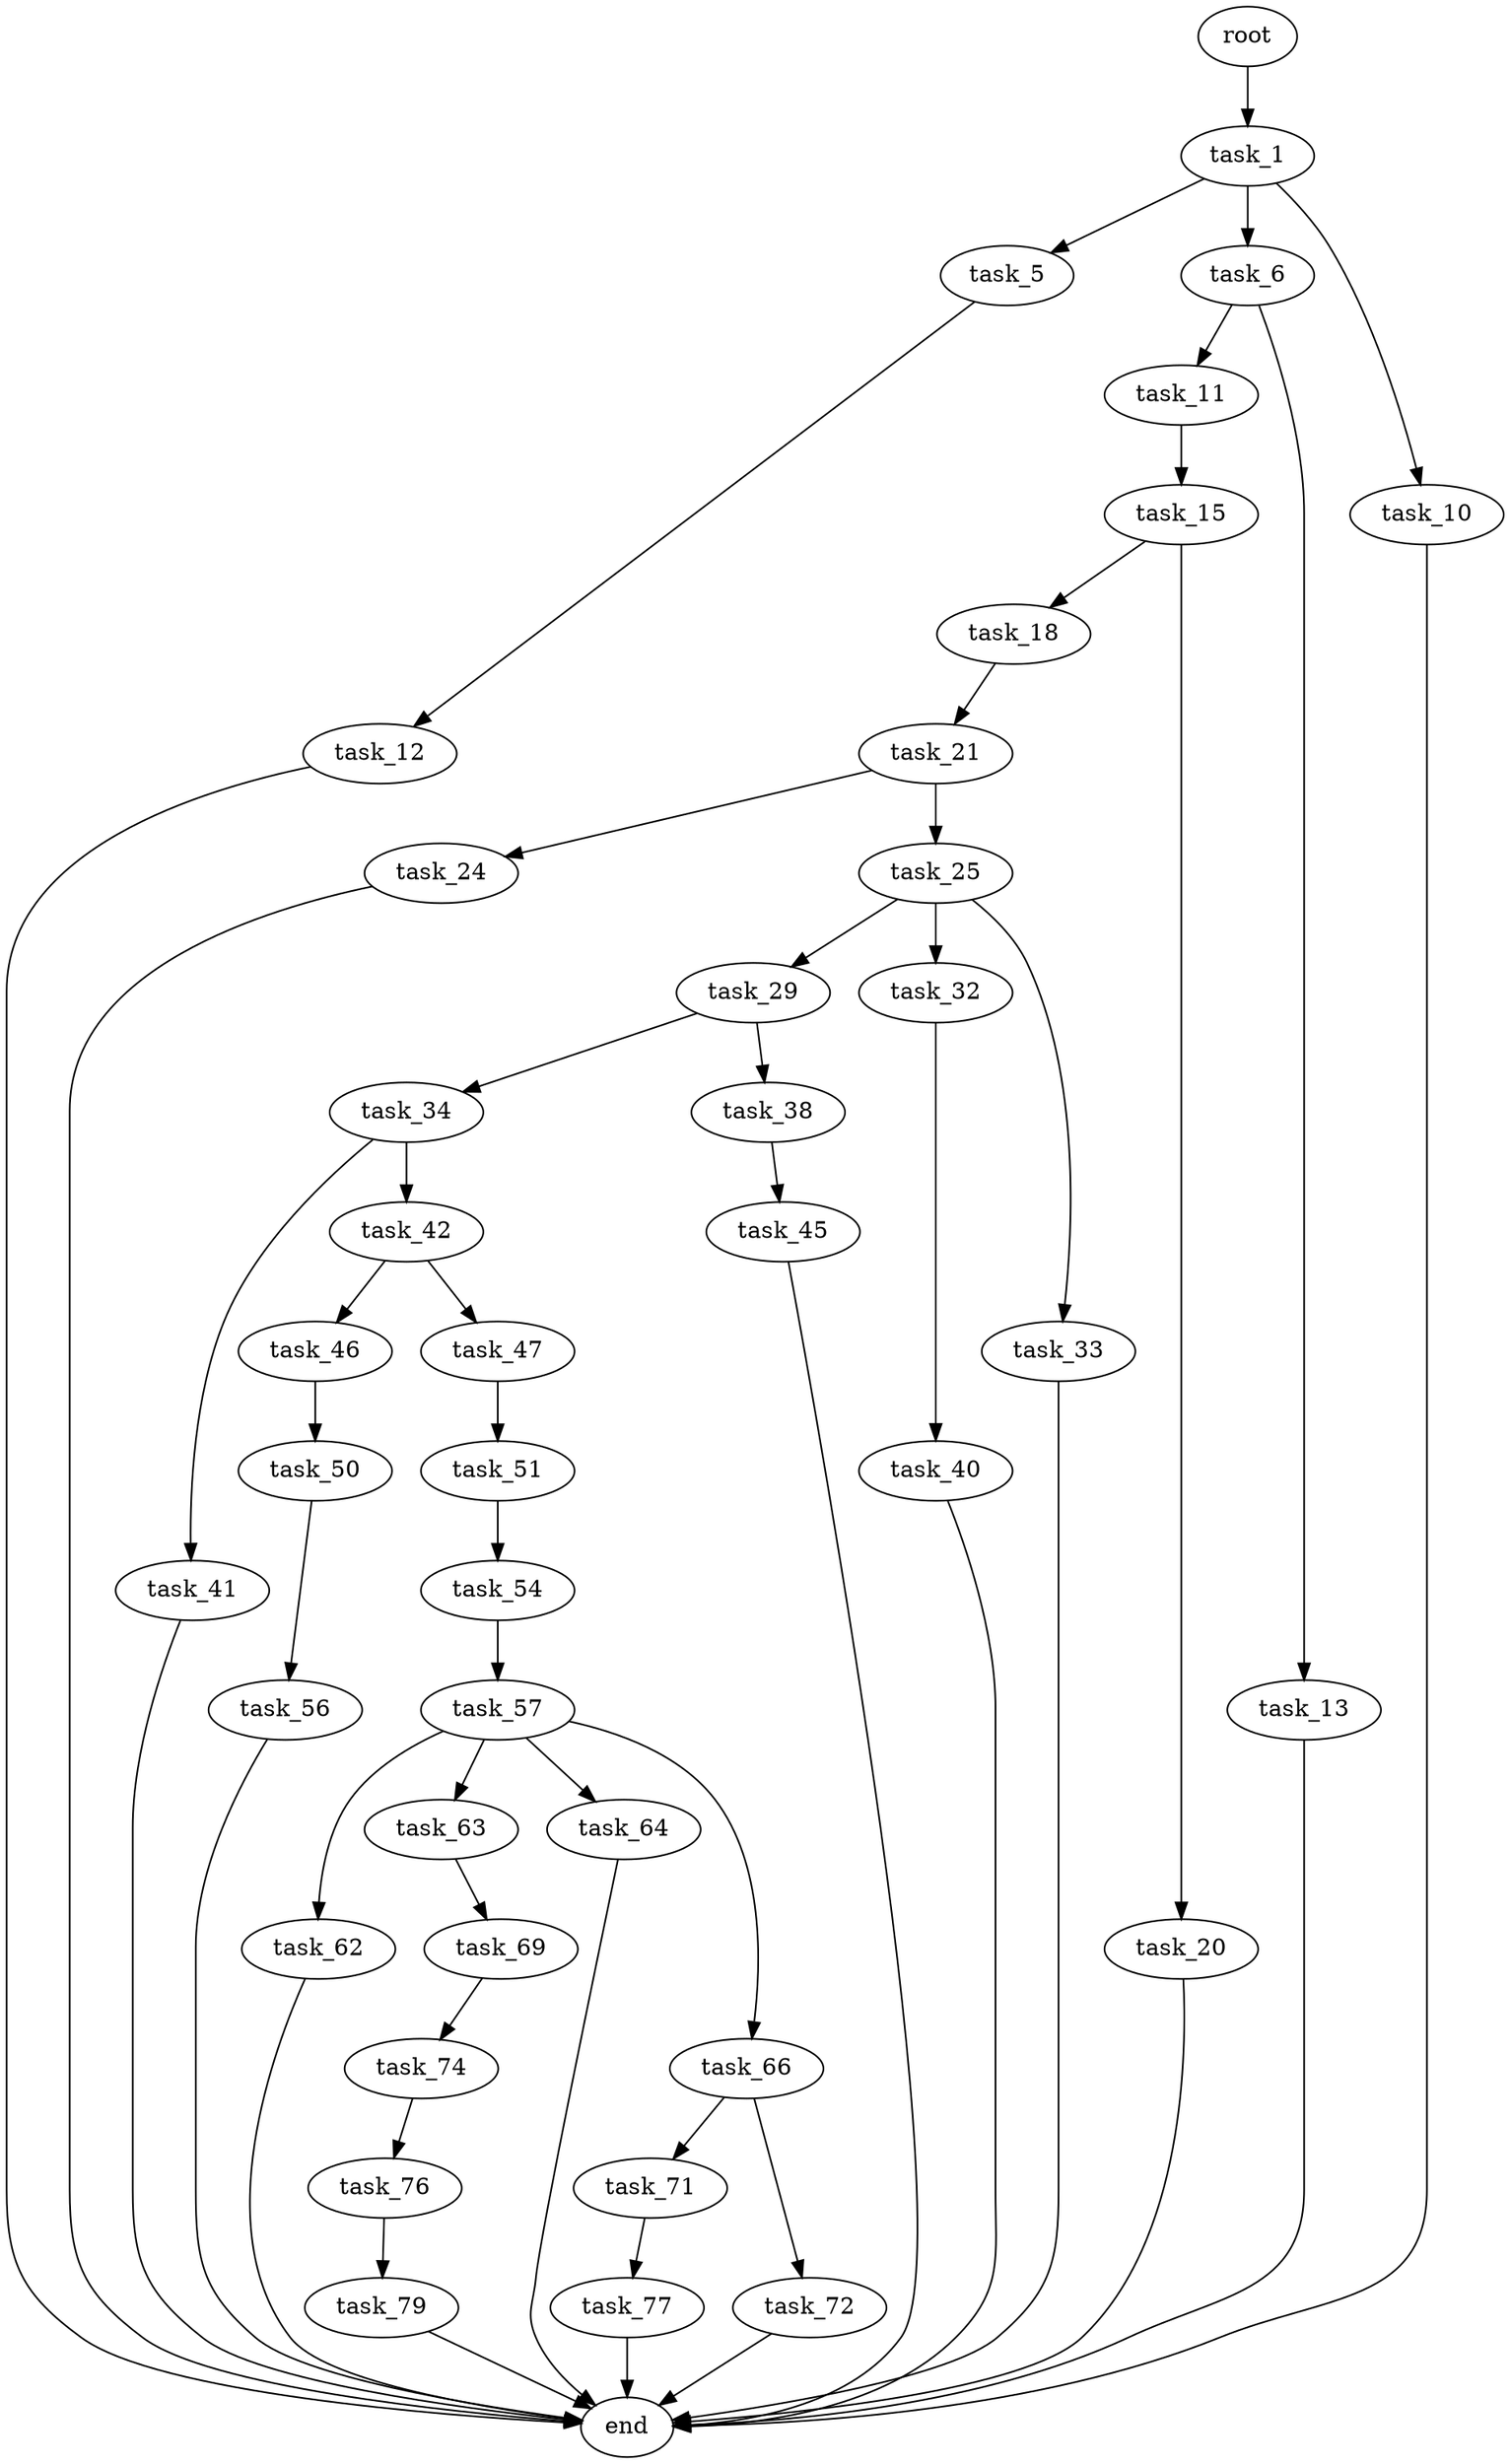 digraph G {
  root [size="0.000000"];
  task_1 [size="105741409791.000000"];
  task_5 [size="1291511898.000000"];
  task_6 [size="76559948390.000000"];
  task_10 [size="782757789696.000000"];
  task_11 [size="9141642244.000000"];
  task_12 [size="289270954835.000000"];
  task_13 [size="31462147736.000000"];
  task_15 [size="231928233984.000000"];
  task_18 [size="28991029248.000000"];
  task_20 [size="68719476736.000000"];
  task_21 [size="28991029248.000000"];
  task_24 [size="448837816679.000000"];
  task_25 [size="281567512310.000000"];
  task_29 [size="310824274038.000000"];
  task_32 [size="368293445632.000000"];
  task_33 [size="3386210080.000000"];
  task_34 [size="1143731288.000000"];
  task_38 [size="6423264442.000000"];
  task_40 [size="544497546464.000000"];
  task_41 [size="549755813888.000000"];
  task_42 [size="8589934592.000000"];
  task_45 [size="666621058089.000000"];
  task_46 [size="134217728000.000000"];
  task_47 [size="11073591909.000000"];
  task_50 [size="7530610193.000000"];
  task_51 [size="1770378951.000000"];
  task_54 [size="615497313770.000000"];
  task_56 [size="130009658224.000000"];
  task_57 [size="48841507617.000000"];
  task_62 [size="1412560140708.000000"];
  task_63 [size="43100976148.000000"];
  task_64 [size="188992171187.000000"];
  task_66 [size="8589934592.000000"];
  task_69 [size="1149573778.000000"];
  task_71 [size="189028301756.000000"];
  task_72 [size="1900485142.000000"];
  task_74 [size="549755813888.000000"];
  task_76 [size="97473554460.000000"];
  task_77 [size="28991029248.000000"];
  task_79 [size="80725505440.000000"];
  end [size="0.000000"];

  root -> task_1 [size="1.000000"];
  task_1 -> task_5 [size="209715200.000000"];
  task_1 -> task_6 [size="209715200.000000"];
  task_1 -> task_10 [size="209715200.000000"];
  task_5 -> task_12 [size="75497472.000000"];
  task_6 -> task_11 [size="209715200.000000"];
  task_6 -> task_13 [size="209715200.000000"];
  task_10 -> end [size="1.000000"];
  task_11 -> task_15 [size="838860800.000000"];
  task_12 -> end [size="1.000000"];
  task_13 -> end [size="1.000000"];
  task_15 -> task_18 [size="301989888.000000"];
  task_15 -> task_20 [size="301989888.000000"];
  task_18 -> task_21 [size="75497472.000000"];
  task_20 -> end [size="1.000000"];
  task_21 -> task_24 [size="75497472.000000"];
  task_21 -> task_25 [size="75497472.000000"];
  task_24 -> end [size="1.000000"];
  task_25 -> task_29 [size="838860800.000000"];
  task_25 -> task_32 [size="838860800.000000"];
  task_25 -> task_33 [size="838860800.000000"];
  task_29 -> task_34 [size="536870912.000000"];
  task_29 -> task_38 [size="536870912.000000"];
  task_32 -> task_40 [size="411041792.000000"];
  task_33 -> end [size="1.000000"];
  task_34 -> task_41 [size="134217728.000000"];
  task_34 -> task_42 [size="134217728.000000"];
  task_38 -> task_45 [size="209715200.000000"];
  task_40 -> end [size="1.000000"];
  task_41 -> end [size="1.000000"];
  task_42 -> task_46 [size="33554432.000000"];
  task_42 -> task_47 [size="33554432.000000"];
  task_45 -> end [size="1.000000"];
  task_46 -> task_50 [size="209715200.000000"];
  task_47 -> task_51 [size="301989888.000000"];
  task_50 -> task_56 [size="209715200.000000"];
  task_51 -> task_54 [size="33554432.000000"];
  task_54 -> task_57 [size="411041792.000000"];
  task_56 -> end [size="1.000000"];
  task_57 -> task_62 [size="75497472.000000"];
  task_57 -> task_63 [size="75497472.000000"];
  task_57 -> task_64 [size="75497472.000000"];
  task_57 -> task_66 [size="75497472.000000"];
  task_62 -> end [size="1.000000"];
  task_63 -> task_69 [size="838860800.000000"];
  task_64 -> end [size="1.000000"];
  task_66 -> task_71 [size="33554432.000000"];
  task_66 -> task_72 [size="33554432.000000"];
  task_69 -> task_74 [size="134217728.000000"];
  task_71 -> task_77 [size="838860800.000000"];
  task_72 -> end [size="1.000000"];
  task_74 -> task_76 [size="536870912.000000"];
  task_76 -> task_79 [size="75497472.000000"];
  task_77 -> end [size="1.000000"];
  task_79 -> end [size="1.000000"];
}
